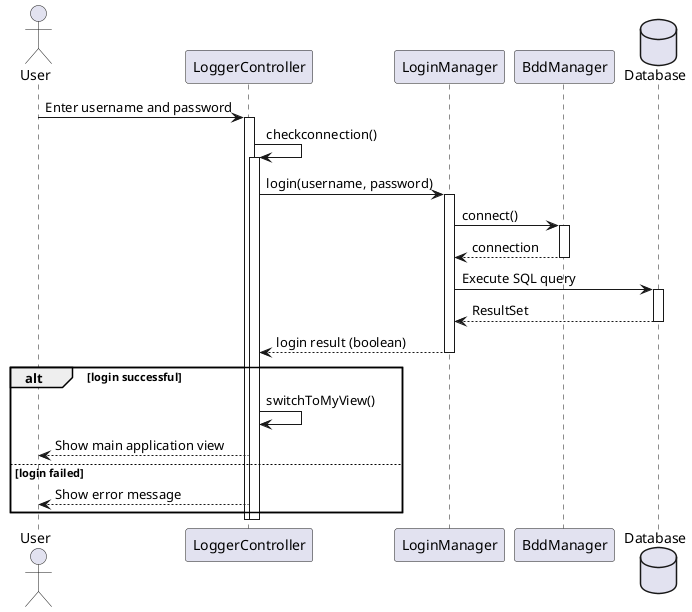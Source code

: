 @startuml

actor User
participant "LoggerController" as LC
participant "LoginManager" as LM
participant "BddManager" as BM
database "Database" as DB

User -> LC: Enter username and password
activate LC

LC -> LC: checkconnection()
activate LC
LC -> LM: login(username, password)
activate LM

LM -> BM: connect()
activate BM
BM --> LM: connection
deactivate BM

LM -> DB: Execute SQL query
activate DB
DB --> LM: ResultSet
deactivate DB

LM --> LC: login result (boolean)
deactivate LM

alt login successful
    LC -> LC: switchToMyView()
    LC --> User: Show main application view
else login failed
    LC --> User: Show error message
end
deactivate LC
deactivate LC

@enduml
